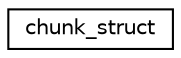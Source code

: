 digraph "Graphical Class Hierarchy"
{
  edge [fontname="Helvetica",fontsize="10",labelfontname="Helvetica",labelfontsize="10"];
  node [fontname="Helvetica",fontsize="10",shape=record];
  rankdir="LR";
  Node1 [label="chunk_struct",height=0.2,width=0.4,color="black", fillcolor="white", style="filled",URL="$structchunk__struct.html"];
}
